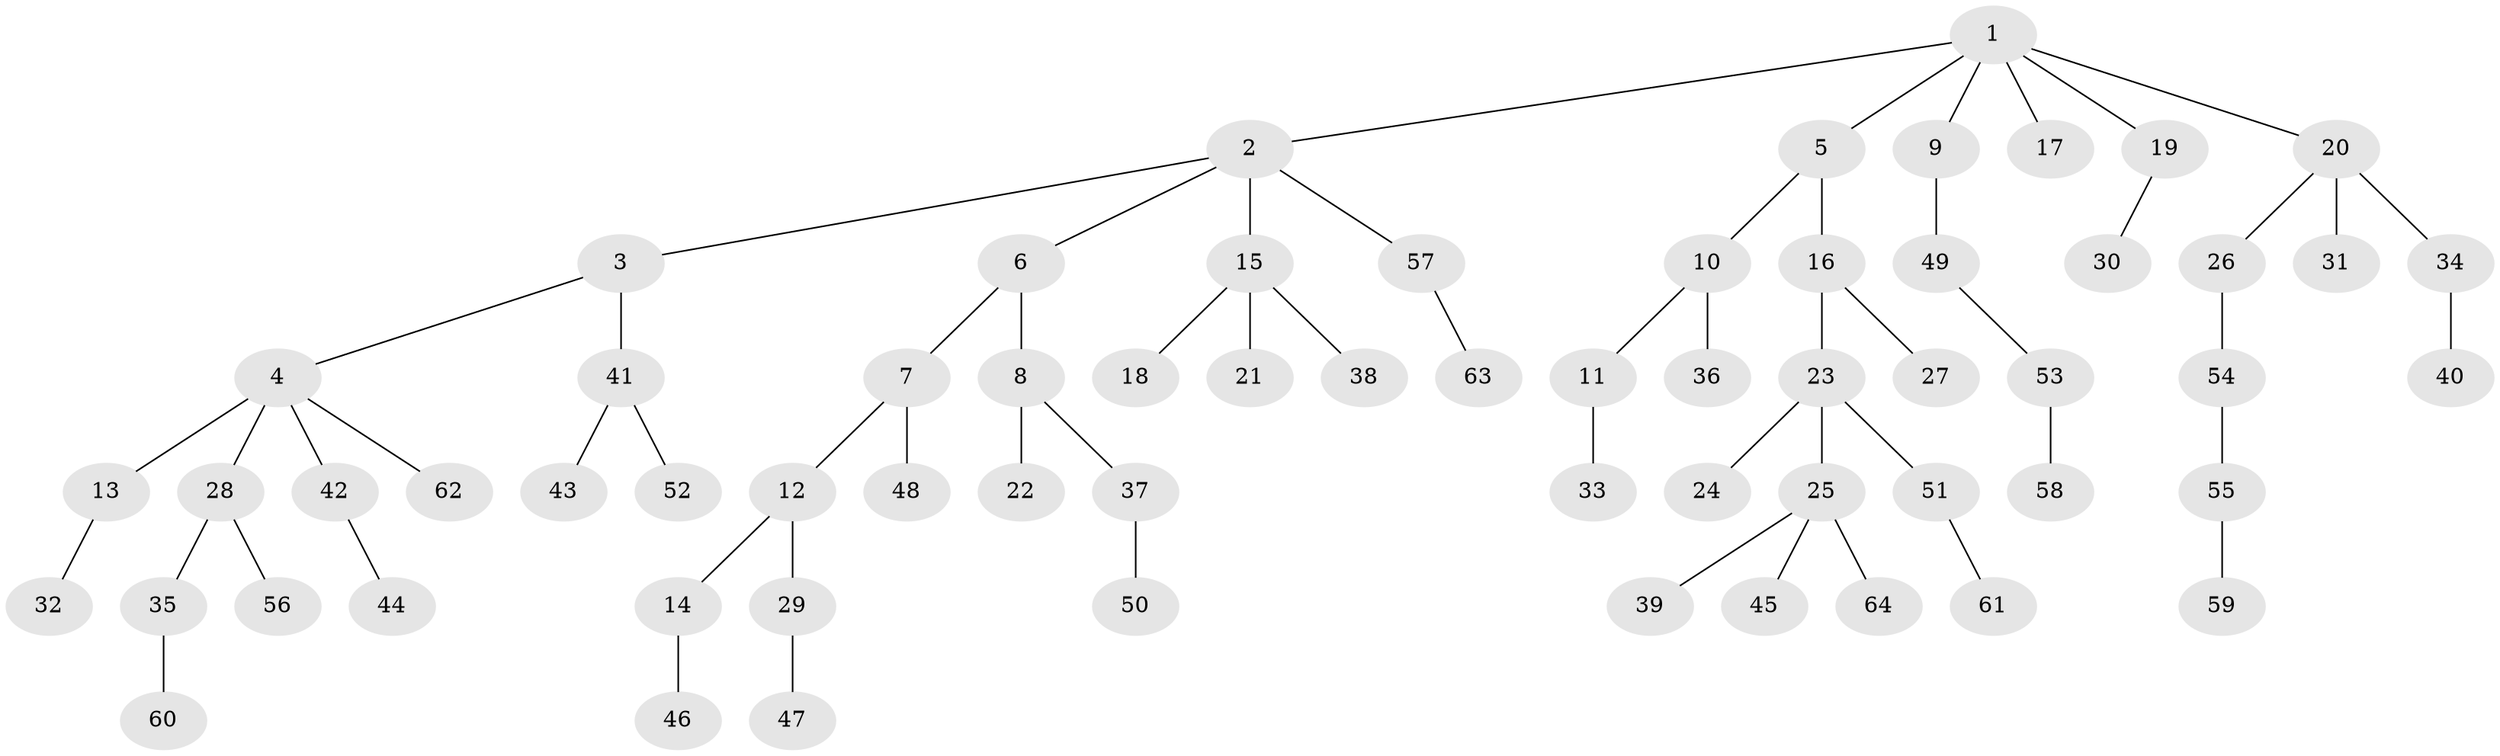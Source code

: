 // original degree distribution, {7: 0.015748031496062992, 6: 0.015748031496062992, 4: 0.06299212598425197, 3: 0.13385826771653545, 2: 0.25984251968503935, 5: 0.023622047244094488, 1: 0.4881889763779528}
// Generated by graph-tools (version 1.1) at 2025/36/03/09/25 02:36:41]
// undirected, 64 vertices, 63 edges
graph export_dot {
graph [start="1"]
  node [color=gray90,style=filled];
  1;
  2;
  3;
  4;
  5;
  6;
  7;
  8;
  9;
  10;
  11;
  12;
  13;
  14;
  15;
  16;
  17;
  18;
  19;
  20;
  21;
  22;
  23;
  24;
  25;
  26;
  27;
  28;
  29;
  30;
  31;
  32;
  33;
  34;
  35;
  36;
  37;
  38;
  39;
  40;
  41;
  42;
  43;
  44;
  45;
  46;
  47;
  48;
  49;
  50;
  51;
  52;
  53;
  54;
  55;
  56;
  57;
  58;
  59;
  60;
  61;
  62;
  63;
  64;
  1 -- 2 [weight=1.0];
  1 -- 5 [weight=1.0];
  1 -- 9 [weight=1.0];
  1 -- 17 [weight=1.0];
  1 -- 19 [weight=1.0];
  1 -- 20 [weight=1.0];
  2 -- 3 [weight=1.0];
  2 -- 6 [weight=1.0];
  2 -- 15 [weight=1.0];
  2 -- 57 [weight=1.0];
  3 -- 4 [weight=1.0];
  3 -- 41 [weight=1.0];
  4 -- 13 [weight=2.0];
  4 -- 28 [weight=1.0];
  4 -- 42 [weight=1.0];
  4 -- 62 [weight=1.0];
  5 -- 10 [weight=1.0];
  5 -- 16 [weight=2.0];
  6 -- 7 [weight=1.0];
  6 -- 8 [weight=1.0];
  7 -- 12 [weight=1.0];
  7 -- 48 [weight=1.0];
  8 -- 22 [weight=1.0];
  8 -- 37 [weight=1.0];
  9 -- 49 [weight=1.0];
  10 -- 11 [weight=1.0];
  10 -- 36 [weight=1.0];
  11 -- 33 [weight=1.0];
  12 -- 14 [weight=1.0];
  12 -- 29 [weight=3.0];
  13 -- 32 [weight=1.0];
  14 -- 46 [weight=1.0];
  15 -- 18 [weight=1.0];
  15 -- 21 [weight=1.0];
  15 -- 38 [weight=1.0];
  16 -- 23 [weight=1.0];
  16 -- 27 [weight=1.0];
  19 -- 30 [weight=1.0];
  20 -- 26 [weight=1.0];
  20 -- 31 [weight=2.0];
  20 -- 34 [weight=1.0];
  23 -- 24 [weight=1.0];
  23 -- 25 [weight=1.0];
  23 -- 51 [weight=1.0];
  25 -- 39 [weight=1.0];
  25 -- 45 [weight=1.0];
  25 -- 64 [weight=1.0];
  26 -- 54 [weight=1.0];
  28 -- 35 [weight=1.0];
  28 -- 56 [weight=1.0];
  29 -- 47 [weight=1.0];
  34 -- 40 [weight=2.0];
  35 -- 60 [weight=1.0];
  37 -- 50 [weight=1.0];
  41 -- 43 [weight=1.0];
  41 -- 52 [weight=1.0];
  42 -- 44 [weight=1.0];
  49 -- 53 [weight=1.0];
  51 -- 61 [weight=1.0];
  53 -- 58 [weight=1.0];
  54 -- 55 [weight=1.0];
  55 -- 59 [weight=1.0];
  57 -- 63 [weight=1.0];
}
